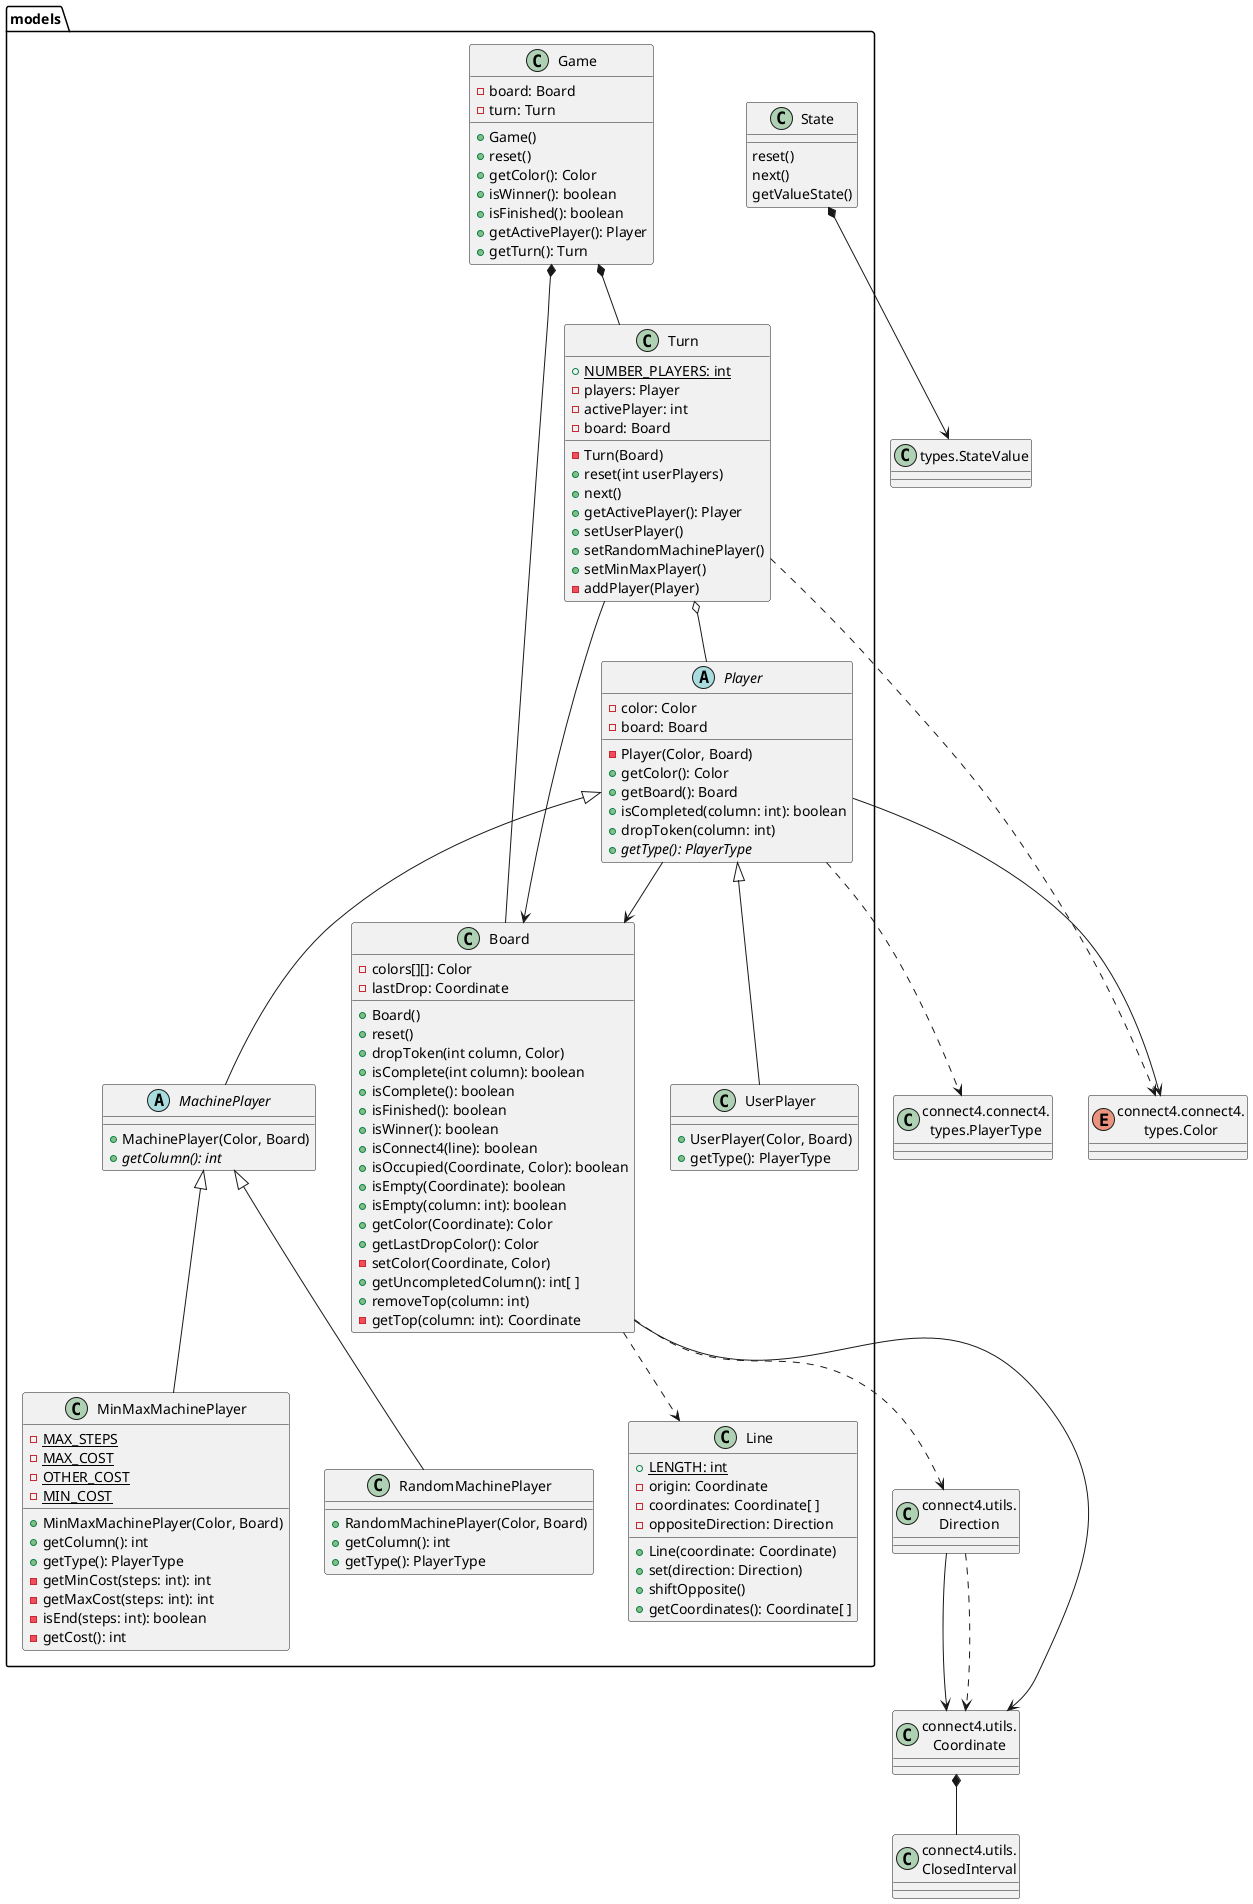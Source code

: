 @startuml connect4.connect4.models

class models.Game
class models.Board
class models.Turn
class models.Line
abstract class models.Player
class models.UserPlayer
abstract class models.MachinePlayer
class models.RandomMachinePlayer
class models.MinMaxMachinePlayer
class models.State
class StateValue as "types.StateValue"

Game *-- Board
Game *-- Turn
Turn --> Board
Turn o-- Player
Player --> Board
Player <|-- UserPlayer
Player <|-- MachinePlayer
MachinePlayer <|-- RandomMachinePlayer
MachinePlayer <|-- MinMaxMachinePlayer
Board ..> Line
State *--> StateValue

enum Color as "connect4.connect4.\ntypes.Color"
class Direction as "connect4.utils.\nDirection"
class Coordinate as "connect4.utils.\nCoordinate"
class Coordinate as "connect4.utils.\nCoordinate"
class ClosedInterval as "connect4.utils.\nClosedInterval"
class PlayerType as "connect4.connect4.\ntypes.PlayerType"

Player ..> PlayerType
Turn ..> Color
Player --> Color
Board --> Coordinate
Board ..> Direction
Direction --> Coordinate
Direction ..> Coordinate
Coordinate *-- ClosedInterval

Game : -board: Board
Game : -turn: Turn
Game : +Game()
Game : +reset()
Game : +getColor(): Color
Game : +isWinner(): boolean
Game : +isFinished(): boolean
Game : +getActivePlayer(): Player
Game : +getTurn(): Turn

Turn : {static} +NUMBER_PLAYERS: int
Turn : -players: Player
Turn : -activePlayer: int
Turn : -board: Board
Turn : -Turn(Board)
Turn : +reset(int userPlayers)
Turn : +next()
Turn : +getActivePlayer(): Player
Turn : +setUserPlayer()
Turn : +setRandomMachinePlayer()
Turn : +setMinMaxPlayer()
Turn : -addPlayer(Player)

Player : -color: Color
Player : -board: Board
Player : -Player(Color, Board)
Player : +getColor(): Color
Player : +getBoard(): Board
Player : +isCompleted(column: int): boolean
Player : +dropToken(column: int)
Player : +{abstract}getType(): PlayerType

UserPlayer : +UserPlayer(Color, Board)
UserPlayer : +getType(): PlayerType

MachinePlayer : +MachinePlayer(Color, Board)
MachinePlayer : +{abstract}getColumn(): int

RandomMachinePlayer : +RandomMachinePlayer(Color, Board)
RandomMachinePlayer : +getColumn(): int
RandomMachinePlayer : +getType(): PlayerType

MinMaxMachinePlayer : {static} -MAX_STEPS
MinMaxMachinePlayer : {static} -MAX_COST
MinMaxMachinePlayer : {static} -OTHER_COST
MinMaxMachinePlayer : {static} -MIN_COST
MinMaxMachinePlayer : +MinMaxMachinePlayer(Color, Board)
MinMaxMachinePlayer : +getColumn(): int
MinMaxMachinePlayer : +getType(): PlayerType
MinMaxMachinePlayer : -getMinCost(steps: int): int
MinMaxMachinePlayer : -getMaxCost(steps: int): int
MinMaxMachinePlayer : -isEnd(steps: int): boolean
MinMaxMachinePlayer : -getCost(): int

Board : -colors[][]: Color
Board : -lastDrop: Coordinate
Board : +Board()
Board : +reset()
Board : +dropToken(int column, Color)
Board : +isComplete(int column): boolean
Board : +isComplete(): boolean
Board : +isFinished(): boolean
Board : +isWinner(): boolean
Board : +isConnect4(line): boolean
Board : +isOccupied(Coordinate, Color): boolean
Board : +isEmpty(Coordinate): boolean
Board : +isEmpty(column: int): boolean
Board : +getColor(Coordinate): Color
Board : +getLastDropColor(): Color
Board : -setColor(Coordinate, Color)
Board : +getUncompletedColumn(): int[ ]
Board : +removeTop(column: int)
Board : -getTop(column: int): Coordinate


Line : {static} +LENGTH: int
Line : -origin: Coordinate
Line : -coordinates: Coordinate[ ]
Line : -oppositeDirection: Direction
Line : +Line(coordinate: Coordinate)
Line : +set(direction: Direction)
Line : +shiftOpposite()
Line : +getCoordinates(): Coordinate[ ]

State : reset()
State : next()
State : getValueState()

@enduml